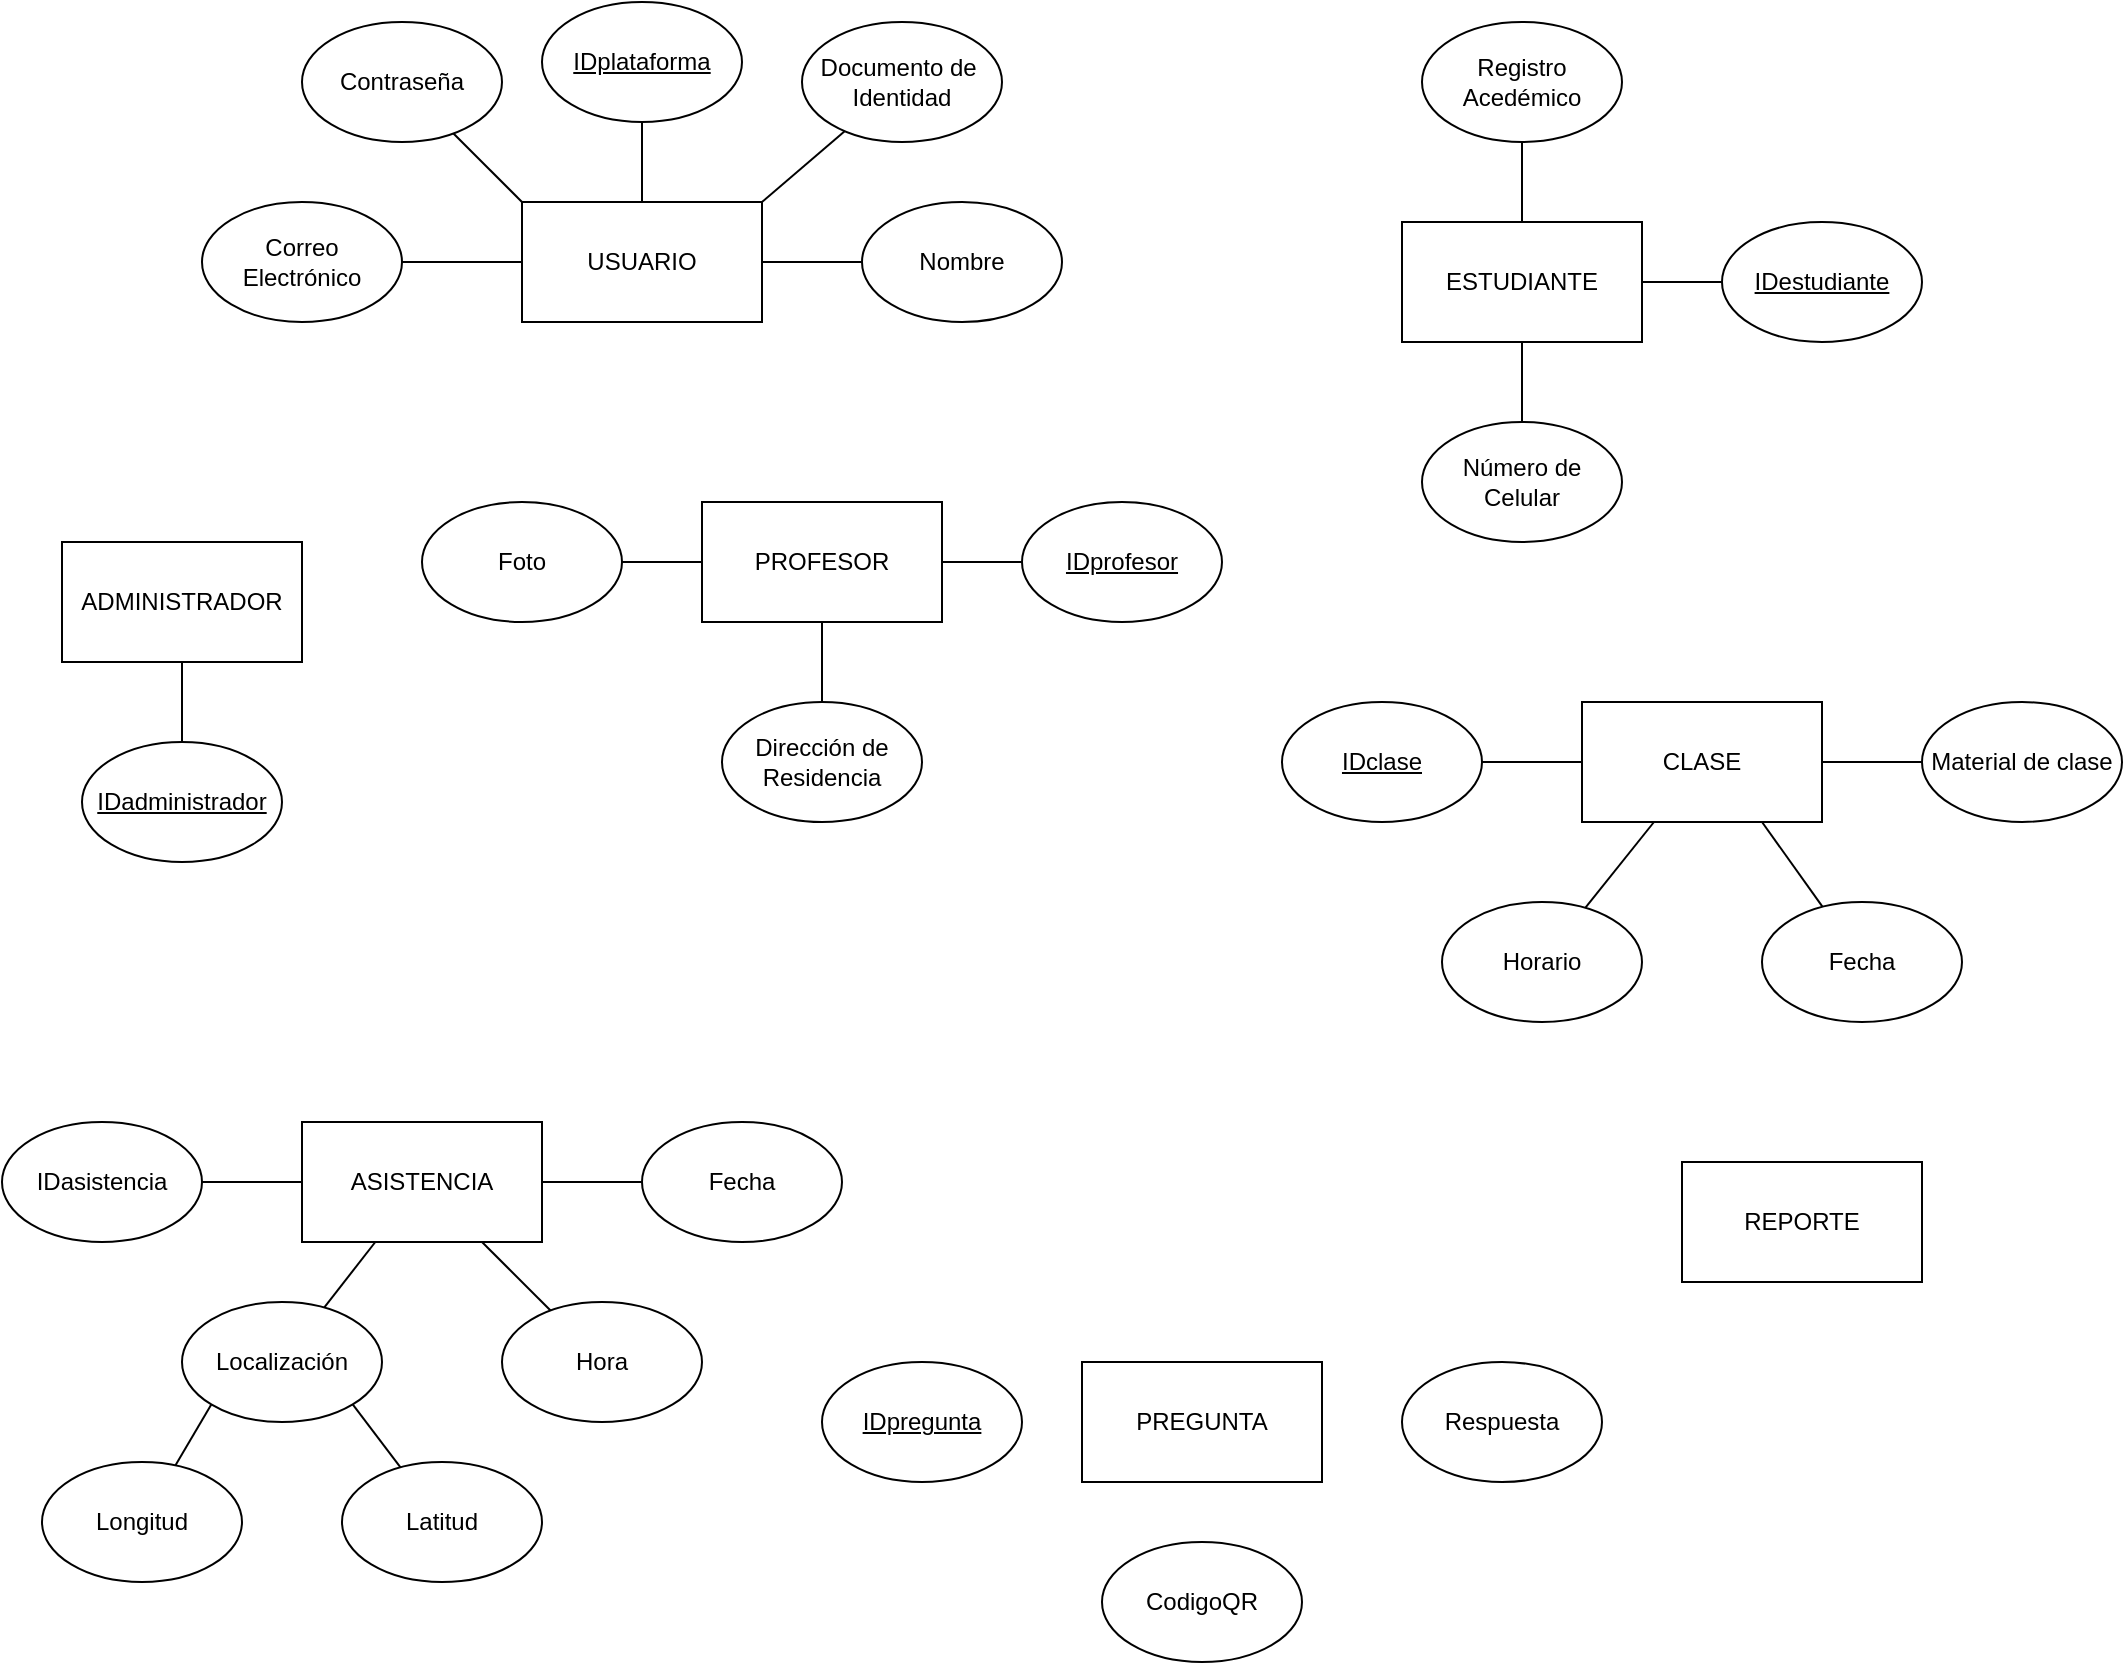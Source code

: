 <mxfile version="24.8.3">
  <diagram name="Página-1" id="SKr4JnAI6dUfP8ET-OXA">
    <mxGraphModel dx="1449" dy="688" grid="1" gridSize="10" guides="1" tooltips="1" connect="1" arrows="1" fold="1" page="1" pageScale="1" pageWidth="1100" pageHeight="850" math="0" shadow="0">
      <root>
        <mxCell id="0" />
        <mxCell id="1" parent="0" />
        <mxCell id="InTDDSVPD--su6Mw10KX-32" value="" style="edgeStyle=orthogonalEdgeStyle;rounded=0;orthogonalLoop=1;jettySize=auto;html=1;endArrow=none;endFill=0;" edge="1" parent="1" source="InTDDSVPD--su6Mw10KX-1" target="InTDDSVPD--su6Mw10KX-16">
          <mxGeometry relative="1" as="geometry" />
        </mxCell>
        <mxCell id="InTDDSVPD--su6Mw10KX-33" value="" style="edgeStyle=orthogonalEdgeStyle;rounded=0;orthogonalLoop=1;jettySize=auto;html=1;endArrow=none;endFill=0;" edge="1" parent="1" source="InTDDSVPD--su6Mw10KX-1" target="InTDDSVPD--su6Mw10KX-14">
          <mxGeometry relative="1" as="geometry" />
        </mxCell>
        <mxCell id="InTDDSVPD--su6Mw10KX-1" value="USUARIO" style="rounded=0;whiteSpace=wrap;html=1;" vertex="1" parent="1">
          <mxGeometry x="270" y="110" width="120" height="60" as="geometry" />
        </mxCell>
        <mxCell id="InTDDSVPD--su6Mw10KX-38" value="" style="rounded=0;orthogonalLoop=1;jettySize=auto;html=1;endArrow=none;endFill=0;" edge="1" parent="1" source="InTDDSVPD--su6Mw10KX-2" target="InTDDSVPD--su6Mw10KX-17">
          <mxGeometry relative="1" as="geometry" />
        </mxCell>
        <mxCell id="InTDDSVPD--su6Mw10KX-40" value="" style="rounded=0;orthogonalLoop=1;jettySize=auto;html=1;endArrow=none;endFill=0;" edge="1" parent="1" source="InTDDSVPD--su6Mw10KX-2" target="InTDDSVPD--su6Mw10KX-22">
          <mxGeometry relative="1" as="geometry" />
        </mxCell>
        <mxCell id="InTDDSVPD--su6Mw10KX-2" value="ESTUDIANTE" style="rounded=0;whiteSpace=wrap;html=1;" vertex="1" parent="1">
          <mxGeometry x="710" y="120" width="120" height="60" as="geometry" />
        </mxCell>
        <mxCell id="InTDDSVPD--su6Mw10KX-29" value="" style="edgeStyle=orthogonalEdgeStyle;rounded=0;orthogonalLoop=1;jettySize=auto;html=1;endArrow=none;endFill=0;" edge="1" parent="1" source="InTDDSVPD--su6Mw10KX-3" target="InTDDSVPD--su6Mw10KX-21">
          <mxGeometry relative="1" as="geometry" />
        </mxCell>
        <mxCell id="InTDDSVPD--su6Mw10KX-30" value="" style="edgeStyle=orthogonalEdgeStyle;rounded=0;orthogonalLoop=1;jettySize=auto;html=1;endArrow=none;endFill=0;" edge="1" parent="1" source="InTDDSVPD--su6Mw10KX-3" target="InTDDSVPD--su6Mw10KX-18">
          <mxGeometry relative="1" as="geometry" />
        </mxCell>
        <mxCell id="InTDDSVPD--su6Mw10KX-31" value="" style="edgeStyle=orthogonalEdgeStyle;rounded=0;orthogonalLoop=1;jettySize=auto;html=1;endArrow=none;endFill=0;" edge="1" parent="1" source="InTDDSVPD--su6Mw10KX-3" target="InTDDSVPD--su6Mw10KX-20">
          <mxGeometry relative="1" as="geometry" />
        </mxCell>
        <mxCell id="InTDDSVPD--su6Mw10KX-3" value="PROFESOR" style="rounded=0;whiteSpace=wrap;html=1;" vertex="1" parent="1">
          <mxGeometry x="360" y="260" width="120" height="60" as="geometry" />
        </mxCell>
        <mxCell id="InTDDSVPD--su6Mw10KX-28" style="edgeStyle=orthogonalEdgeStyle;rounded=0;orthogonalLoop=1;jettySize=auto;html=1;entryX=0.5;entryY=0;entryDx=0;entryDy=0;endArrow=none;endFill=0;" edge="1" parent="1" source="InTDDSVPD--su6Mw10KX-4" target="InTDDSVPD--su6Mw10KX-19">
          <mxGeometry relative="1" as="geometry" />
        </mxCell>
        <mxCell id="InTDDSVPD--su6Mw10KX-4" value="ADMINISTRADOR" style="rounded=0;whiteSpace=wrap;html=1;" vertex="1" parent="1">
          <mxGeometry x="40" y="280" width="120" height="60" as="geometry" />
        </mxCell>
        <mxCell id="InTDDSVPD--su6Mw10KX-46" value="" style="rounded=0;orthogonalLoop=1;jettySize=auto;html=1;endArrow=none;endFill=0;" edge="1" parent="1" source="InTDDSVPD--su6Mw10KX-5" target="InTDDSVPD--su6Mw10KX-41">
          <mxGeometry relative="1" as="geometry" />
        </mxCell>
        <mxCell id="InTDDSVPD--su6Mw10KX-5" value="CLASE" style="rounded=0;whiteSpace=wrap;html=1;" vertex="1" parent="1">
          <mxGeometry x="800" y="360" width="120" height="60" as="geometry" />
        </mxCell>
        <mxCell id="InTDDSVPD--su6Mw10KX-57" value="" style="rounded=0;orthogonalLoop=1;jettySize=auto;html=1;endArrow=none;endFill=0;" edge="1" parent="1" source="InTDDSVPD--su6Mw10KX-6" target="InTDDSVPD--su6Mw10KX-56">
          <mxGeometry relative="1" as="geometry" />
        </mxCell>
        <mxCell id="InTDDSVPD--su6Mw10KX-60" value="" style="rounded=0;orthogonalLoop=1;jettySize=auto;html=1;endArrow=none;endFill=0;" edge="1" parent="1" source="InTDDSVPD--su6Mw10KX-6" target="InTDDSVPD--su6Mw10KX-51">
          <mxGeometry relative="1" as="geometry" />
        </mxCell>
        <mxCell id="InTDDSVPD--su6Mw10KX-6" value="ASISTENCIA" style="rounded=0;whiteSpace=wrap;html=1;" vertex="1" parent="1">
          <mxGeometry x="160" y="570" width="120" height="60" as="geometry" />
        </mxCell>
        <mxCell id="InTDDSVPD--su6Mw10KX-7" value="PREGUNTA" style="rounded=0;whiteSpace=wrap;html=1;" vertex="1" parent="1">
          <mxGeometry x="550" y="690" width="120" height="60" as="geometry" />
        </mxCell>
        <mxCell id="InTDDSVPD--su6Mw10KX-8" value="REPORTE" style="rounded=0;whiteSpace=wrap;html=1;" vertex="1" parent="1">
          <mxGeometry x="850" y="590" width="120" height="60" as="geometry" />
        </mxCell>
        <mxCell id="InTDDSVPD--su6Mw10KX-35" value="" style="rounded=0;orthogonalLoop=1;jettySize=auto;html=1;entryX=1;entryY=0;entryDx=0;entryDy=0;endArrow=none;endFill=0;" edge="1" parent="1" source="InTDDSVPD--su6Mw10KX-11" target="InTDDSVPD--su6Mw10KX-1">
          <mxGeometry relative="1" as="geometry" />
        </mxCell>
        <mxCell id="InTDDSVPD--su6Mw10KX-11" value="Documento de&amp;nbsp;&lt;div&gt;Identidad&lt;/div&gt;" style="ellipse;whiteSpace=wrap;html=1;" vertex="1" parent="1">
          <mxGeometry x="410" y="20" width="100" height="60" as="geometry" />
        </mxCell>
        <mxCell id="InTDDSVPD--su6Mw10KX-34" value="" style="rounded=0;orthogonalLoop=1;jettySize=auto;html=1;entryX=0;entryY=0;entryDx=0;entryDy=0;endArrow=none;endFill=0;" edge="1" parent="1" source="InTDDSVPD--su6Mw10KX-13" target="InTDDSVPD--su6Mw10KX-1">
          <mxGeometry relative="1" as="geometry" />
        </mxCell>
        <mxCell id="InTDDSVPD--su6Mw10KX-13" value="Contraseña" style="ellipse;whiteSpace=wrap;html=1;" vertex="1" parent="1">
          <mxGeometry x="160" y="20" width="100" height="60" as="geometry" />
        </mxCell>
        <mxCell id="InTDDSVPD--su6Mw10KX-14" value="Correo Electrónico" style="ellipse;whiteSpace=wrap;html=1;" vertex="1" parent="1">
          <mxGeometry x="110" y="110" width="100" height="60" as="geometry" />
        </mxCell>
        <mxCell id="InTDDSVPD--su6Mw10KX-36" value="" style="rounded=0;orthogonalLoop=1;jettySize=auto;html=1;endArrow=none;endFill=0;" edge="1" parent="1" source="InTDDSVPD--su6Mw10KX-15" target="InTDDSVPD--su6Mw10KX-1">
          <mxGeometry relative="1" as="geometry" />
        </mxCell>
        <mxCell id="InTDDSVPD--su6Mw10KX-15" value="Nombre" style="ellipse;whiteSpace=wrap;html=1;" vertex="1" parent="1">
          <mxGeometry x="440" y="110" width="100" height="60" as="geometry" />
        </mxCell>
        <mxCell id="InTDDSVPD--su6Mw10KX-16" value="&lt;u&gt;IDplataforma&lt;/u&gt;" style="ellipse;whiteSpace=wrap;html=1;" vertex="1" parent="1">
          <mxGeometry x="280" y="10" width="100" height="60" as="geometry" />
        </mxCell>
        <mxCell id="InTDDSVPD--su6Mw10KX-17" value="&lt;u&gt;IDestudiante&lt;/u&gt;" style="ellipse;whiteSpace=wrap;html=1;" vertex="1" parent="1">
          <mxGeometry x="870" y="120" width="100" height="60" as="geometry" />
        </mxCell>
        <mxCell id="InTDDSVPD--su6Mw10KX-18" value="&lt;u&gt;IDprofesor&lt;/u&gt;" style="ellipse;whiteSpace=wrap;html=1;" vertex="1" parent="1">
          <mxGeometry x="520" y="260" width="100" height="60" as="geometry" />
        </mxCell>
        <mxCell id="InTDDSVPD--su6Mw10KX-19" value="&lt;u&gt;IDadministrador&lt;/u&gt;" style="ellipse;whiteSpace=wrap;html=1;" vertex="1" parent="1">
          <mxGeometry x="50" y="380" width="100" height="60" as="geometry" />
        </mxCell>
        <mxCell id="InTDDSVPD--su6Mw10KX-20" value="Dirección de Residencia" style="ellipse;whiteSpace=wrap;html=1;" vertex="1" parent="1">
          <mxGeometry x="370" y="360" width="100" height="60" as="geometry" />
        </mxCell>
        <mxCell id="InTDDSVPD--su6Mw10KX-21" value="Foto" style="ellipse;whiteSpace=wrap;html=1;" vertex="1" parent="1">
          <mxGeometry x="220" y="260" width="100" height="60" as="geometry" />
        </mxCell>
        <mxCell id="InTDDSVPD--su6Mw10KX-22" value="Número de Celular" style="ellipse;whiteSpace=wrap;html=1;" vertex="1" parent="1">
          <mxGeometry x="720" y="220" width="100" height="60" as="geometry" />
        </mxCell>
        <mxCell id="InTDDSVPD--su6Mw10KX-37" value="" style="rounded=0;orthogonalLoop=1;jettySize=auto;html=1;endArrow=none;endFill=0;" edge="1" parent="1" source="InTDDSVPD--su6Mw10KX-23" target="InTDDSVPD--su6Mw10KX-2">
          <mxGeometry relative="1" as="geometry" />
        </mxCell>
        <mxCell id="InTDDSVPD--su6Mw10KX-23" value="Registro Acedémico" style="ellipse;whiteSpace=wrap;html=1;" vertex="1" parent="1">
          <mxGeometry x="720" y="20" width="100" height="60" as="geometry" />
        </mxCell>
        <mxCell id="InTDDSVPD--su6Mw10KX-41" value="&lt;u&gt;IDclase&lt;/u&gt;" style="ellipse;whiteSpace=wrap;html=1;" vertex="1" parent="1">
          <mxGeometry x="650" y="360" width="100" height="60" as="geometry" />
        </mxCell>
        <mxCell id="InTDDSVPD--su6Mw10KX-50" value="" style="rounded=0;orthogonalLoop=1;jettySize=auto;html=1;entryX=0.75;entryY=1;entryDx=0;entryDy=0;endArrow=none;endFill=0;" edge="1" parent="1" source="InTDDSVPD--su6Mw10KX-42" target="InTDDSVPD--su6Mw10KX-5">
          <mxGeometry relative="1" as="geometry" />
        </mxCell>
        <mxCell id="InTDDSVPD--su6Mw10KX-42" value="Fecha" style="ellipse;whiteSpace=wrap;html=1;" vertex="1" parent="1">
          <mxGeometry x="890" y="460" width="100" height="60" as="geometry" />
        </mxCell>
        <mxCell id="InTDDSVPD--su6Mw10KX-49" value="" style="rounded=0;orthogonalLoop=1;jettySize=auto;html=1;endArrow=none;endFill=0;" edge="1" parent="1" source="InTDDSVPD--su6Mw10KX-43" target="InTDDSVPD--su6Mw10KX-5">
          <mxGeometry relative="1" as="geometry" />
        </mxCell>
        <mxCell id="InTDDSVPD--su6Mw10KX-43" value="Horario" style="ellipse;whiteSpace=wrap;html=1;" vertex="1" parent="1">
          <mxGeometry x="730" y="460" width="100" height="60" as="geometry" />
        </mxCell>
        <mxCell id="InTDDSVPD--su6Mw10KX-48" value="" style="rounded=0;orthogonalLoop=1;jettySize=auto;html=1;endArrow=none;endFill=0;" edge="1" parent="1" source="InTDDSVPD--su6Mw10KX-45" target="InTDDSVPD--su6Mw10KX-5">
          <mxGeometry relative="1" as="geometry" />
        </mxCell>
        <mxCell id="InTDDSVPD--su6Mw10KX-45" value="Material de clase" style="ellipse;whiteSpace=wrap;html=1;" vertex="1" parent="1">
          <mxGeometry x="970" y="360" width="100" height="60" as="geometry" />
        </mxCell>
        <mxCell id="InTDDSVPD--su6Mw10KX-51" value="Fecha" style="ellipse;whiteSpace=wrap;html=1;" vertex="1" parent="1">
          <mxGeometry x="330" y="570" width="100" height="60" as="geometry" />
        </mxCell>
        <mxCell id="InTDDSVPD--su6Mw10KX-62" value="" style="rounded=0;orthogonalLoop=1;jettySize=auto;html=1;entryX=0.75;entryY=1;entryDx=0;entryDy=0;endArrow=none;endFill=0;" edge="1" parent="1" source="InTDDSVPD--su6Mw10KX-52" target="InTDDSVPD--su6Mw10KX-6">
          <mxGeometry relative="1" as="geometry" />
        </mxCell>
        <mxCell id="InTDDSVPD--su6Mw10KX-52" value="Hora" style="ellipse;whiteSpace=wrap;html=1;" vertex="1" parent="1">
          <mxGeometry x="260" y="660" width="100" height="60" as="geometry" />
        </mxCell>
        <mxCell id="InTDDSVPD--su6Mw10KX-61" value="" style="rounded=0;orthogonalLoop=1;jettySize=auto;html=1;endArrow=none;endFill=0;" edge="1" parent="1" source="InTDDSVPD--su6Mw10KX-53" target="InTDDSVPD--su6Mw10KX-6">
          <mxGeometry relative="1" as="geometry" />
        </mxCell>
        <mxCell id="InTDDSVPD--su6Mw10KX-53" value="Localización" style="ellipse;whiteSpace=wrap;html=1;" vertex="1" parent="1">
          <mxGeometry x="100" y="660" width="100" height="60" as="geometry" />
        </mxCell>
        <mxCell id="InTDDSVPD--su6Mw10KX-64" value="" style="rounded=0;orthogonalLoop=1;jettySize=auto;html=1;entryX=0;entryY=1;entryDx=0;entryDy=0;endArrow=none;endFill=0;" edge="1" parent="1" source="InTDDSVPD--su6Mw10KX-54" target="InTDDSVPD--su6Mw10KX-53">
          <mxGeometry relative="1" as="geometry" />
        </mxCell>
        <mxCell id="InTDDSVPD--su6Mw10KX-54" value="Longitud" style="ellipse;whiteSpace=wrap;html=1;" vertex="1" parent="1">
          <mxGeometry x="30" y="740" width="100" height="60" as="geometry" />
        </mxCell>
        <mxCell id="InTDDSVPD--su6Mw10KX-63" value="" style="rounded=0;orthogonalLoop=1;jettySize=auto;html=1;endArrow=none;endFill=0;entryX=1;entryY=1;entryDx=0;entryDy=0;" edge="1" parent="1" source="InTDDSVPD--su6Mw10KX-55" target="InTDDSVPD--su6Mw10KX-53">
          <mxGeometry relative="1" as="geometry" />
        </mxCell>
        <mxCell id="InTDDSVPD--su6Mw10KX-55" value="Latitud" style="ellipse;whiteSpace=wrap;html=1;" vertex="1" parent="1">
          <mxGeometry x="180" y="740" width="100" height="60" as="geometry" />
        </mxCell>
        <mxCell id="InTDDSVPD--su6Mw10KX-56" value="IDasistencia" style="ellipse;whiteSpace=wrap;html=1;" vertex="1" parent="1">
          <mxGeometry x="10" y="570" width="100" height="60" as="geometry" />
        </mxCell>
        <mxCell id="InTDDSVPD--su6Mw10KX-65" value="Respuesta" style="ellipse;whiteSpace=wrap;html=1;" vertex="1" parent="1">
          <mxGeometry x="710" y="690" width="100" height="60" as="geometry" />
        </mxCell>
        <mxCell id="InTDDSVPD--su6Mw10KX-66" value="CodigoQR" style="ellipse;whiteSpace=wrap;html=1;" vertex="1" parent="1">
          <mxGeometry x="560" y="780" width="100" height="60" as="geometry" />
        </mxCell>
        <mxCell id="InTDDSVPD--su6Mw10KX-67" value="&lt;u&gt;IDpregunta&lt;/u&gt;" style="ellipse;whiteSpace=wrap;html=1;" vertex="1" parent="1">
          <mxGeometry x="420" y="690" width="100" height="60" as="geometry" />
        </mxCell>
      </root>
    </mxGraphModel>
  </diagram>
</mxfile>
